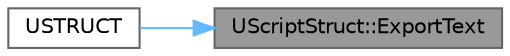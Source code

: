 digraph "UScriptStruct::ExportText"
{
 // INTERACTIVE_SVG=YES
 // LATEX_PDF_SIZE
  bgcolor="transparent";
  edge [fontname=Helvetica,fontsize=10,labelfontname=Helvetica,labelfontsize=10];
  node [fontname=Helvetica,fontsize=10,shape=box,height=0.2,width=0.4];
  rankdir="RL";
  Node1 [id="Node000001",label="UScriptStruct::ExportText",height=0.2,width=0.4,color="gray40", fillcolor="grey60", style="filled", fontcolor="black",tooltip="Export script struct to a string that can later be imported."];
  Node1 -> Node2 [id="edge1_Node000001_Node000002",dir="back",color="steelblue1",style="solid",tooltip=" "];
  Node2 [id="Node000002",label="USTRUCT",height=0.2,width=0.4,color="grey40", fillcolor="white", style="filled",URL="$de/d6b/RigVMDispatchFactory_8h.html#a0c63f915d1536216515df07fe36edd27",tooltip="A factory to generate a template and its dispatch functions."];
}
